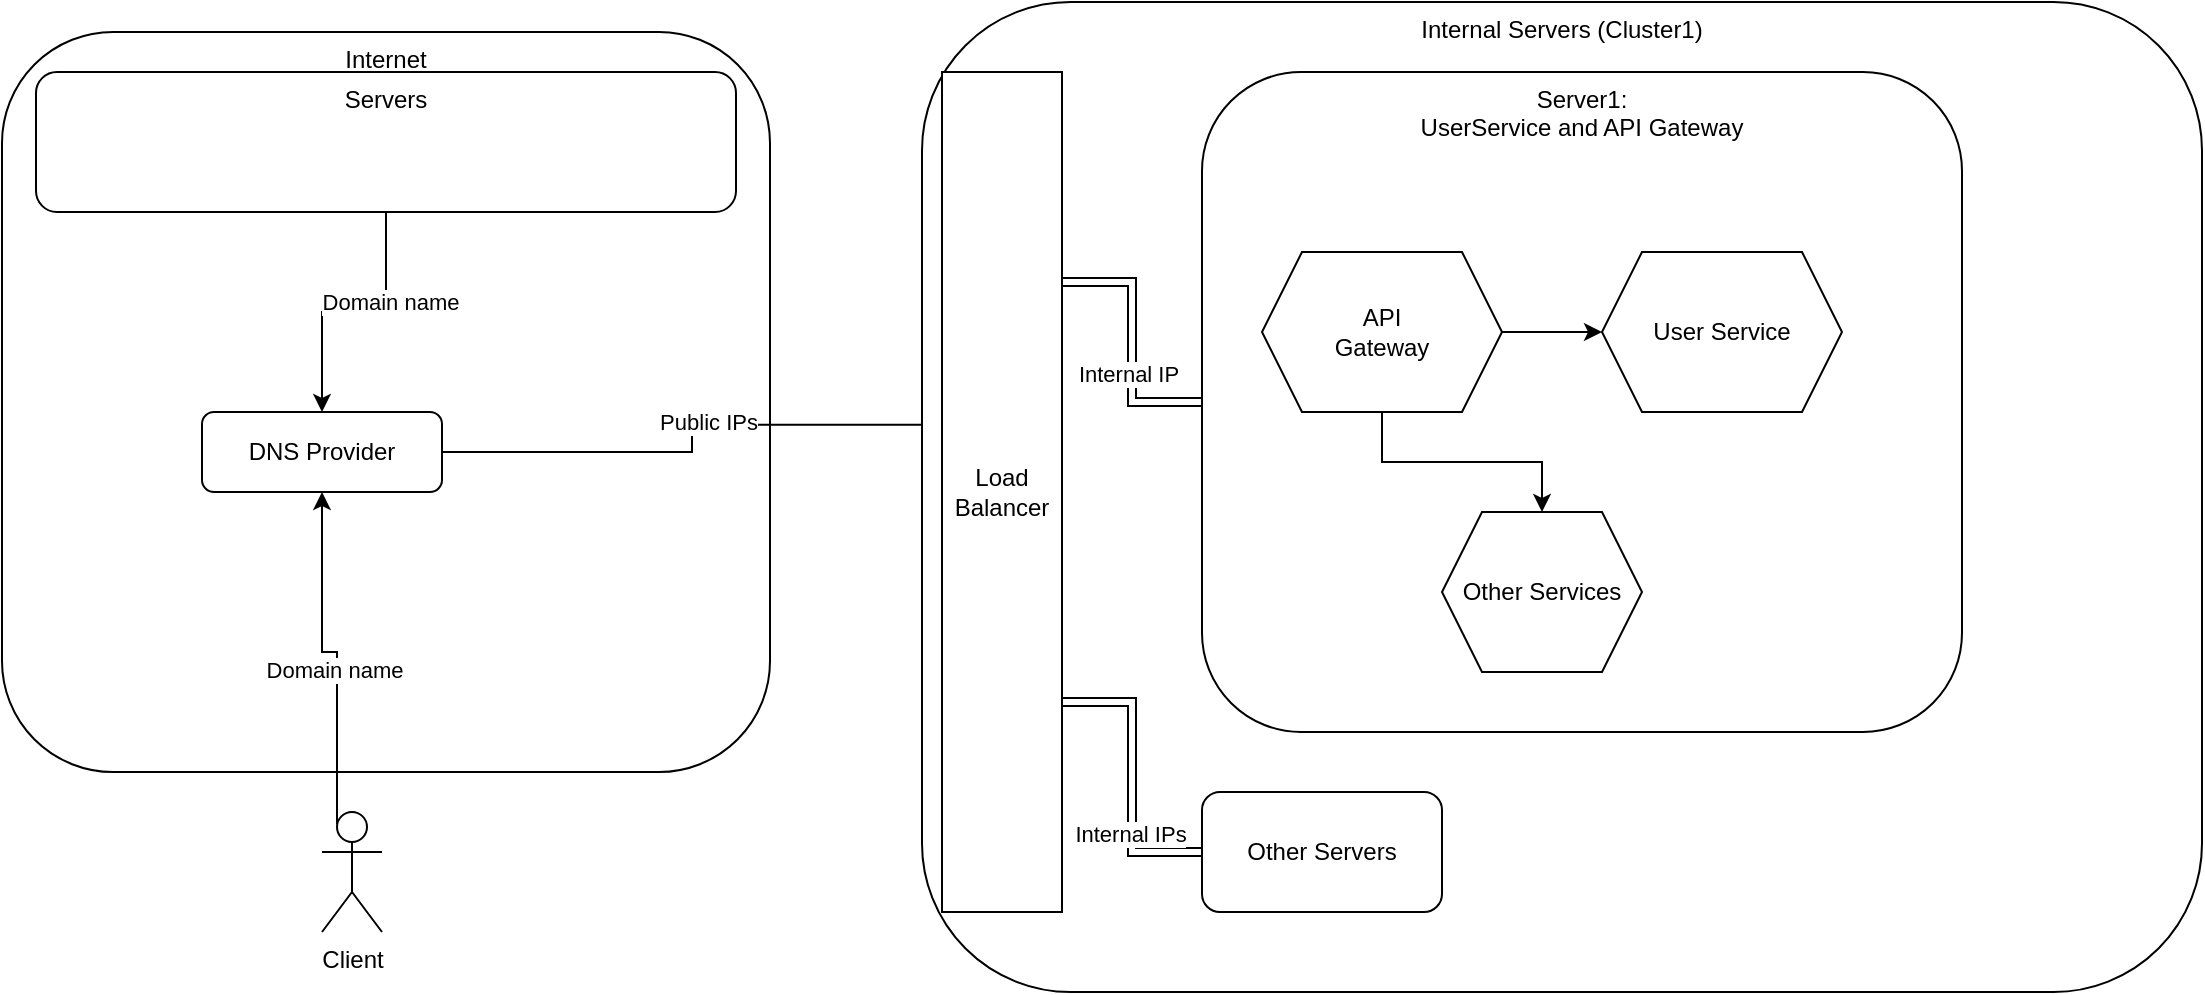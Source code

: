 <mxfile version="15.3.2" type="github">
  <diagram id="C5RBs43oDa-KdzZeNtuy" name="Page-1">
    <mxGraphModel dx="868" dy="480" grid="1" gridSize="10" guides="1" tooltips="1" connect="1" arrows="1" fold="1" page="1" pageScale="1" pageWidth="827" pageHeight="1169" math="0" shadow="0">
      <root>
        <mxCell id="WIyWlLk6GJQsqaUBKTNV-0" />
        <mxCell id="WIyWlLk6GJQsqaUBKTNV-1" parent="WIyWlLk6GJQsqaUBKTNV-0" />
        <mxCell id="t1GJuXnAVORVwclhgLZh-0" value="&lt;div&gt;Internet&lt;/div&gt;" style="rounded=1;whiteSpace=wrap;html=1;align=center;verticalAlign=top;" vertex="1" parent="WIyWlLk6GJQsqaUBKTNV-1">
          <mxGeometry x="10" y="80" width="384" height="370" as="geometry" />
        </mxCell>
        <mxCell id="t1GJuXnAVORVwclhgLZh-24" style="edgeStyle=orthogonalEdgeStyle;rounded=0;orthogonalLoop=1;jettySize=auto;html=1;exitX=0.5;exitY=1;exitDx=0;exitDy=0;" edge="1" parent="WIyWlLk6GJQsqaUBKTNV-1" source="t1GJuXnAVORVwclhgLZh-1" target="WIyWlLk6GJQsqaUBKTNV-3">
          <mxGeometry relative="1" as="geometry" />
        </mxCell>
        <mxCell id="t1GJuXnAVORVwclhgLZh-25" value="Domain name" style="edgeLabel;html=1;align=center;verticalAlign=middle;resizable=0;points=[];" vertex="1" connectable="0" parent="t1GJuXnAVORVwclhgLZh-24">
          <mxGeometry x="-0.318" y="2" relative="1" as="geometry">
            <mxPoint as="offset" />
          </mxGeometry>
        </mxCell>
        <mxCell id="t1GJuXnAVORVwclhgLZh-1" value="Servers" style="rounded=1;whiteSpace=wrap;html=1;align=center;verticalAlign=top;" vertex="1" parent="WIyWlLk6GJQsqaUBKTNV-1">
          <mxGeometry x="27" y="100" width="350" height="70" as="geometry" />
        </mxCell>
        <mxCell id="t1GJuXnAVORVwclhgLZh-26" style="edgeStyle=orthogonalEdgeStyle;rounded=0;orthogonalLoop=1;jettySize=auto;html=1;exitX=1;exitY=0.5;exitDx=0;exitDy=0;entryX=0.033;entryY=0.42;entryDx=0;entryDy=0;entryPerimeter=0;" edge="1" parent="WIyWlLk6GJQsqaUBKTNV-1" source="WIyWlLk6GJQsqaUBKTNV-3" target="t1GJuXnAVORVwclhgLZh-5">
          <mxGeometry relative="1" as="geometry" />
        </mxCell>
        <mxCell id="t1GJuXnAVORVwclhgLZh-27" value="Public IPs" style="edgeLabel;html=1;align=center;verticalAlign=middle;resizable=0;points=[];" vertex="1" connectable="0" parent="t1GJuXnAVORVwclhgLZh-26">
          <mxGeometry x="0.104" y="2" relative="1" as="geometry">
            <mxPoint as="offset" />
          </mxGeometry>
        </mxCell>
        <mxCell id="WIyWlLk6GJQsqaUBKTNV-3" value="&lt;div&gt;DNS Provider&lt;/div&gt;" style="rounded=1;whiteSpace=wrap;html=1;fontSize=12;glass=0;strokeWidth=1;shadow=0;" parent="WIyWlLk6GJQsqaUBKTNV-1" vertex="1">
          <mxGeometry x="110" y="270" width="120" height="40" as="geometry" />
        </mxCell>
        <mxCell id="t1GJuXnAVORVwclhgLZh-3" value="Internal Servers (Cluster1)" style="rounded=1;whiteSpace=wrap;html=1;align=center;verticalAlign=top;" vertex="1" parent="WIyWlLk6GJQsqaUBKTNV-1">
          <mxGeometry x="470" y="65" width="640" height="495" as="geometry" />
        </mxCell>
        <mxCell id="t1GJuXnAVORVwclhgLZh-17" style="edgeStyle=orthogonalEdgeStyle;shape=link;rounded=0;orthogonalLoop=1;jettySize=auto;html=1;exitX=1;exitY=0.75;exitDx=0;exitDy=0;entryX=0;entryY=0.5;entryDx=0;entryDy=0;" edge="1" parent="WIyWlLk6GJQsqaUBKTNV-1" source="t1GJuXnAVORVwclhgLZh-5" target="t1GJuXnAVORVwclhgLZh-9">
          <mxGeometry relative="1" as="geometry" />
        </mxCell>
        <mxCell id="t1GJuXnAVORVwclhgLZh-18" value="&lt;div&gt;Internal IPs&lt;/div&gt;" style="edgeLabel;html=1;align=center;verticalAlign=middle;resizable=0;points=[];" vertex="1" connectable="0" parent="t1GJuXnAVORVwclhgLZh-17">
          <mxGeometry x="0.387" y="-2" relative="1" as="geometry">
            <mxPoint x="1" as="offset" />
          </mxGeometry>
        </mxCell>
        <mxCell id="t1GJuXnAVORVwclhgLZh-19" style="edgeStyle=orthogonalEdgeStyle;shape=link;rounded=0;orthogonalLoop=1;jettySize=auto;html=1;exitX=1;exitY=0.25;exitDx=0;exitDy=0;" edge="1" parent="WIyWlLk6GJQsqaUBKTNV-1" source="t1GJuXnAVORVwclhgLZh-5" target="t1GJuXnAVORVwclhgLZh-8">
          <mxGeometry relative="1" as="geometry" />
        </mxCell>
        <mxCell id="t1GJuXnAVORVwclhgLZh-20" value="Internal IP" style="edgeLabel;html=1;align=center;verticalAlign=middle;resizable=0;points=[];" vertex="1" connectable="0" parent="t1GJuXnAVORVwclhgLZh-19">
          <mxGeometry x="0.236" y="-2" relative="1" as="geometry">
            <mxPoint as="offset" />
          </mxGeometry>
        </mxCell>
        <mxCell id="t1GJuXnAVORVwclhgLZh-5" value="&lt;div&gt;Load&lt;/div&gt;&lt;div&gt;Balancer&lt;br&gt;&lt;/div&gt;" style="rounded=0;whiteSpace=wrap;html=1;align=center;verticalAlign=middle;" vertex="1" parent="WIyWlLk6GJQsqaUBKTNV-1">
          <mxGeometry x="480" y="100" width="60" height="420" as="geometry" />
        </mxCell>
        <mxCell id="t1GJuXnAVORVwclhgLZh-21" style="edgeStyle=orthogonalEdgeStyle;rounded=0;orthogonalLoop=1;jettySize=auto;html=1;exitX=0.25;exitY=0.1;exitDx=0;exitDy=0;exitPerimeter=0;" edge="1" parent="WIyWlLk6GJQsqaUBKTNV-1" source="t1GJuXnAVORVwclhgLZh-6" target="WIyWlLk6GJQsqaUBKTNV-3">
          <mxGeometry relative="1" as="geometry" />
        </mxCell>
        <mxCell id="t1GJuXnAVORVwclhgLZh-22" value="Domain name" style="edgeLabel;html=1;align=center;verticalAlign=middle;resizable=0;points=[];" vertex="1" connectable="0" parent="t1GJuXnAVORVwclhgLZh-21">
          <mxGeometry x="-0.112" y="3" relative="1" as="geometry">
            <mxPoint x="1" as="offset" />
          </mxGeometry>
        </mxCell>
        <mxCell id="t1GJuXnAVORVwclhgLZh-6" value="Client" style="shape=umlActor;verticalLabelPosition=bottom;verticalAlign=top;html=1;outlineConnect=0;" vertex="1" parent="WIyWlLk6GJQsqaUBKTNV-1">
          <mxGeometry x="170" y="470" width="30" height="60" as="geometry" />
        </mxCell>
        <mxCell id="t1GJuXnAVORVwclhgLZh-8" value="&lt;div&gt;Server1:&lt;/div&gt;&lt;div&gt;UserService and API Gateway&lt;br&gt;&lt;/div&gt;" style="rounded=1;whiteSpace=wrap;html=1;align=center;verticalAlign=top;" vertex="1" parent="WIyWlLk6GJQsqaUBKTNV-1">
          <mxGeometry x="610" y="100" width="380" height="330" as="geometry" />
        </mxCell>
        <mxCell id="t1GJuXnAVORVwclhgLZh-9" value="Other Servers" style="rounded=1;whiteSpace=wrap;html=1;align=center;verticalAlign=middle;" vertex="1" parent="WIyWlLk6GJQsqaUBKTNV-1">
          <mxGeometry x="610" y="460" width="120" height="60" as="geometry" />
        </mxCell>
        <mxCell id="t1GJuXnAVORVwclhgLZh-31" style="edgeStyle=orthogonalEdgeStyle;rounded=0;orthogonalLoop=1;jettySize=auto;html=1;" edge="1" parent="WIyWlLk6GJQsqaUBKTNV-1" source="t1GJuXnAVORVwclhgLZh-29" target="t1GJuXnAVORVwclhgLZh-30">
          <mxGeometry relative="1" as="geometry" />
        </mxCell>
        <mxCell id="t1GJuXnAVORVwclhgLZh-33" style="edgeStyle=orthogonalEdgeStyle;rounded=0;orthogonalLoop=1;jettySize=auto;html=1;exitX=0.5;exitY=1;exitDx=0;exitDy=0;" edge="1" parent="WIyWlLk6GJQsqaUBKTNV-1" source="t1GJuXnAVORVwclhgLZh-29" target="t1GJuXnAVORVwclhgLZh-32">
          <mxGeometry relative="1" as="geometry" />
        </mxCell>
        <mxCell id="t1GJuXnAVORVwclhgLZh-29" value="&lt;div&gt;API&lt;/div&gt;&lt;div&gt;Gateway&lt;br&gt;&lt;/div&gt;" style="shape=hexagon;perimeter=hexagonPerimeter2;whiteSpace=wrap;html=1;fixedSize=1;align=center;verticalAlign=middle;" vertex="1" parent="WIyWlLk6GJQsqaUBKTNV-1">
          <mxGeometry x="640" y="190" width="120" height="80" as="geometry" />
        </mxCell>
        <mxCell id="t1GJuXnAVORVwclhgLZh-30" value="User Service" style="shape=hexagon;perimeter=hexagonPerimeter2;whiteSpace=wrap;html=1;fixedSize=1;align=center;verticalAlign=middle;" vertex="1" parent="WIyWlLk6GJQsqaUBKTNV-1">
          <mxGeometry x="810" y="190" width="120" height="80" as="geometry" />
        </mxCell>
        <mxCell id="t1GJuXnAVORVwclhgLZh-32" value="Other Services" style="shape=hexagon;perimeter=hexagonPerimeter2;whiteSpace=wrap;html=1;fixedSize=1;align=center;verticalAlign=middle;" vertex="1" parent="WIyWlLk6GJQsqaUBKTNV-1">
          <mxGeometry x="730" y="320" width="100" height="80" as="geometry" />
        </mxCell>
      </root>
    </mxGraphModel>
  </diagram>
</mxfile>
